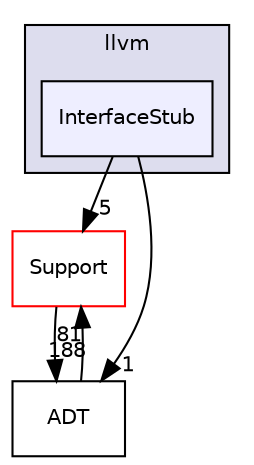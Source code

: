 digraph "include/llvm/InterfaceStub" {
  bgcolor=transparent;
  compound=true
  node [ fontsize="10", fontname="Helvetica"];
  edge [ labelfontsize="10", labelfontname="Helvetica"];
  subgraph clusterdir_dcde91663b8816e1e2311938ccd8f690 {
    graph [ bgcolor="#ddddee", pencolor="black", label="llvm" fontname="Helvetica", fontsize="10", URL="dir_dcde91663b8816e1e2311938ccd8f690.html"]
  dir_d04d7154adc2cab5f9deee17e2332977 [shape=box, label="InterfaceStub", style="filled", fillcolor="#eeeeff", pencolor="black", URL="dir_d04d7154adc2cab5f9deee17e2332977.html"];
  }
  dir_ae1e398ac700924fa434b51c248a5531 [shape=box label="Support" color="red" URL="dir_ae1e398ac700924fa434b51c248a5531.html"];
  dir_32453792af2ba70c54e3ccae3a790d1b [shape=box label="ADT" URL="dir_32453792af2ba70c54e3ccae3a790d1b.html"];
  dir_d04d7154adc2cab5f9deee17e2332977->dir_ae1e398ac700924fa434b51c248a5531 [headlabel="5", labeldistance=1.5 headhref="dir_000273_000011.html"];
  dir_d04d7154adc2cab5f9deee17e2332977->dir_32453792af2ba70c54e3ccae3a790d1b [headlabel="1", labeldistance=1.5 headhref="dir_000273_000007.html"];
  dir_ae1e398ac700924fa434b51c248a5531->dir_32453792af2ba70c54e3ccae3a790d1b [headlabel="188", labeldistance=1.5 headhref="dir_000011_000007.html"];
  dir_32453792af2ba70c54e3ccae3a790d1b->dir_ae1e398ac700924fa434b51c248a5531 [headlabel="81", labeldistance=1.5 headhref="dir_000007_000011.html"];
}
